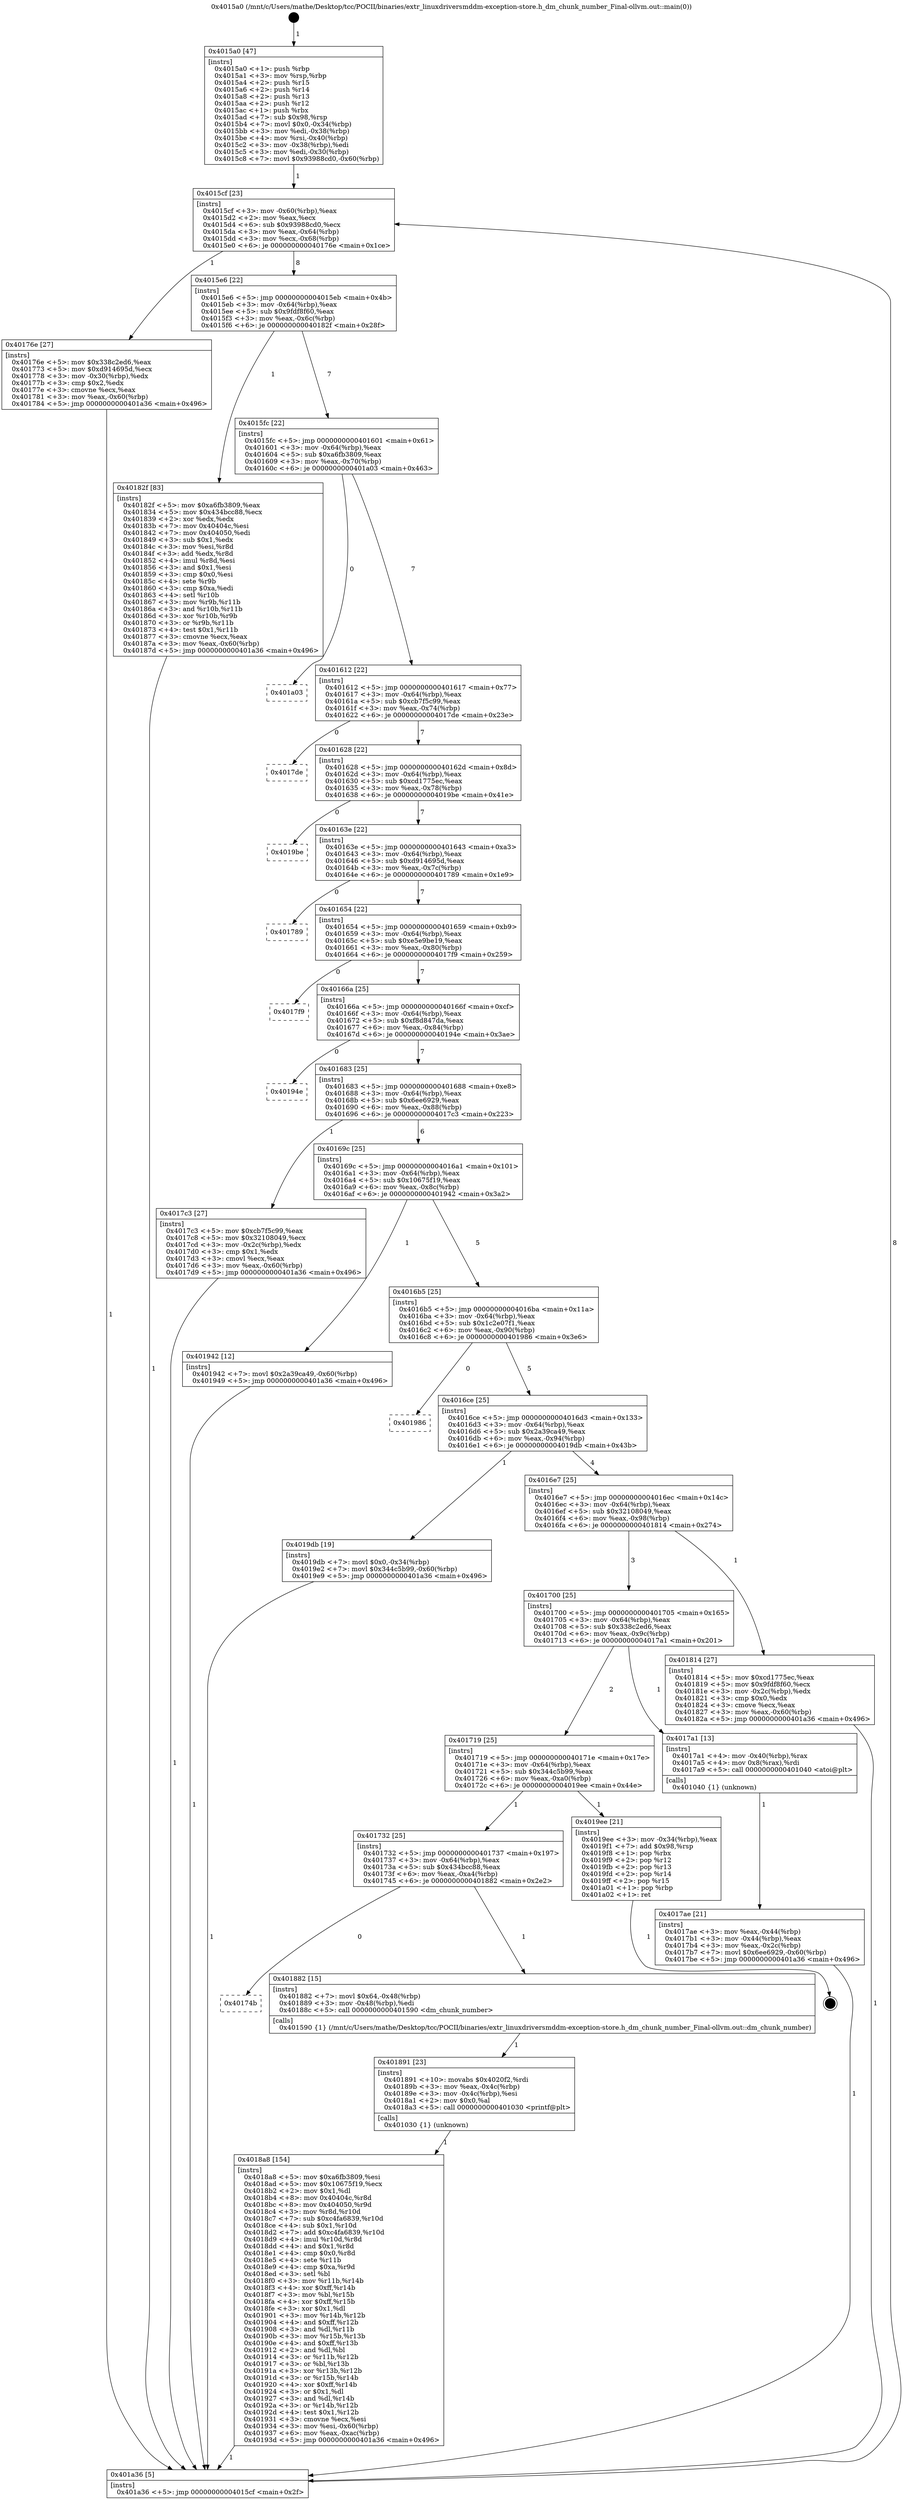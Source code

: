 digraph "0x4015a0" {
  label = "0x4015a0 (/mnt/c/Users/mathe/Desktop/tcc/POCII/binaries/extr_linuxdriversmddm-exception-store.h_dm_chunk_number_Final-ollvm.out::main(0))"
  labelloc = "t"
  node[shape=record]

  Entry [label="",width=0.3,height=0.3,shape=circle,fillcolor=black,style=filled]
  "0x4015cf" [label="{
     0x4015cf [23]\l
     | [instrs]\l
     &nbsp;&nbsp;0x4015cf \<+3\>: mov -0x60(%rbp),%eax\l
     &nbsp;&nbsp;0x4015d2 \<+2\>: mov %eax,%ecx\l
     &nbsp;&nbsp;0x4015d4 \<+6\>: sub $0x93988cd0,%ecx\l
     &nbsp;&nbsp;0x4015da \<+3\>: mov %eax,-0x64(%rbp)\l
     &nbsp;&nbsp;0x4015dd \<+3\>: mov %ecx,-0x68(%rbp)\l
     &nbsp;&nbsp;0x4015e0 \<+6\>: je 000000000040176e \<main+0x1ce\>\l
  }"]
  "0x40176e" [label="{
     0x40176e [27]\l
     | [instrs]\l
     &nbsp;&nbsp;0x40176e \<+5\>: mov $0x338c2ed6,%eax\l
     &nbsp;&nbsp;0x401773 \<+5\>: mov $0xd914695d,%ecx\l
     &nbsp;&nbsp;0x401778 \<+3\>: mov -0x30(%rbp),%edx\l
     &nbsp;&nbsp;0x40177b \<+3\>: cmp $0x2,%edx\l
     &nbsp;&nbsp;0x40177e \<+3\>: cmovne %ecx,%eax\l
     &nbsp;&nbsp;0x401781 \<+3\>: mov %eax,-0x60(%rbp)\l
     &nbsp;&nbsp;0x401784 \<+5\>: jmp 0000000000401a36 \<main+0x496\>\l
  }"]
  "0x4015e6" [label="{
     0x4015e6 [22]\l
     | [instrs]\l
     &nbsp;&nbsp;0x4015e6 \<+5\>: jmp 00000000004015eb \<main+0x4b\>\l
     &nbsp;&nbsp;0x4015eb \<+3\>: mov -0x64(%rbp),%eax\l
     &nbsp;&nbsp;0x4015ee \<+5\>: sub $0x9fdf8f60,%eax\l
     &nbsp;&nbsp;0x4015f3 \<+3\>: mov %eax,-0x6c(%rbp)\l
     &nbsp;&nbsp;0x4015f6 \<+6\>: je 000000000040182f \<main+0x28f\>\l
  }"]
  "0x401a36" [label="{
     0x401a36 [5]\l
     | [instrs]\l
     &nbsp;&nbsp;0x401a36 \<+5\>: jmp 00000000004015cf \<main+0x2f\>\l
  }"]
  "0x4015a0" [label="{
     0x4015a0 [47]\l
     | [instrs]\l
     &nbsp;&nbsp;0x4015a0 \<+1\>: push %rbp\l
     &nbsp;&nbsp;0x4015a1 \<+3\>: mov %rsp,%rbp\l
     &nbsp;&nbsp;0x4015a4 \<+2\>: push %r15\l
     &nbsp;&nbsp;0x4015a6 \<+2\>: push %r14\l
     &nbsp;&nbsp;0x4015a8 \<+2\>: push %r13\l
     &nbsp;&nbsp;0x4015aa \<+2\>: push %r12\l
     &nbsp;&nbsp;0x4015ac \<+1\>: push %rbx\l
     &nbsp;&nbsp;0x4015ad \<+7\>: sub $0x98,%rsp\l
     &nbsp;&nbsp;0x4015b4 \<+7\>: movl $0x0,-0x34(%rbp)\l
     &nbsp;&nbsp;0x4015bb \<+3\>: mov %edi,-0x38(%rbp)\l
     &nbsp;&nbsp;0x4015be \<+4\>: mov %rsi,-0x40(%rbp)\l
     &nbsp;&nbsp;0x4015c2 \<+3\>: mov -0x38(%rbp),%edi\l
     &nbsp;&nbsp;0x4015c5 \<+3\>: mov %edi,-0x30(%rbp)\l
     &nbsp;&nbsp;0x4015c8 \<+7\>: movl $0x93988cd0,-0x60(%rbp)\l
  }"]
  Exit [label="",width=0.3,height=0.3,shape=circle,fillcolor=black,style=filled,peripheries=2]
  "0x40182f" [label="{
     0x40182f [83]\l
     | [instrs]\l
     &nbsp;&nbsp;0x40182f \<+5\>: mov $0xa6fb3809,%eax\l
     &nbsp;&nbsp;0x401834 \<+5\>: mov $0x434bcc88,%ecx\l
     &nbsp;&nbsp;0x401839 \<+2\>: xor %edx,%edx\l
     &nbsp;&nbsp;0x40183b \<+7\>: mov 0x40404c,%esi\l
     &nbsp;&nbsp;0x401842 \<+7\>: mov 0x404050,%edi\l
     &nbsp;&nbsp;0x401849 \<+3\>: sub $0x1,%edx\l
     &nbsp;&nbsp;0x40184c \<+3\>: mov %esi,%r8d\l
     &nbsp;&nbsp;0x40184f \<+3\>: add %edx,%r8d\l
     &nbsp;&nbsp;0x401852 \<+4\>: imul %r8d,%esi\l
     &nbsp;&nbsp;0x401856 \<+3\>: and $0x1,%esi\l
     &nbsp;&nbsp;0x401859 \<+3\>: cmp $0x0,%esi\l
     &nbsp;&nbsp;0x40185c \<+4\>: sete %r9b\l
     &nbsp;&nbsp;0x401860 \<+3\>: cmp $0xa,%edi\l
     &nbsp;&nbsp;0x401863 \<+4\>: setl %r10b\l
     &nbsp;&nbsp;0x401867 \<+3\>: mov %r9b,%r11b\l
     &nbsp;&nbsp;0x40186a \<+3\>: and %r10b,%r11b\l
     &nbsp;&nbsp;0x40186d \<+3\>: xor %r10b,%r9b\l
     &nbsp;&nbsp;0x401870 \<+3\>: or %r9b,%r11b\l
     &nbsp;&nbsp;0x401873 \<+4\>: test $0x1,%r11b\l
     &nbsp;&nbsp;0x401877 \<+3\>: cmovne %ecx,%eax\l
     &nbsp;&nbsp;0x40187a \<+3\>: mov %eax,-0x60(%rbp)\l
     &nbsp;&nbsp;0x40187d \<+5\>: jmp 0000000000401a36 \<main+0x496\>\l
  }"]
  "0x4015fc" [label="{
     0x4015fc [22]\l
     | [instrs]\l
     &nbsp;&nbsp;0x4015fc \<+5\>: jmp 0000000000401601 \<main+0x61\>\l
     &nbsp;&nbsp;0x401601 \<+3\>: mov -0x64(%rbp),%eax\l
     &nbsp;&nbsp;0x401604 \<+5\>: sub $0xa6fb3809,%eax\l
     &nbsp;&nbsp;0x401609 \<+3\>: mov %eax,-0x70(%rbp)\l
     &nbsp;&nbsp;0x40160c \<+6\>: je 0000000000401a03 \<main+0x463\>\l
  }"]
  "0x4018a8" [label="{
     0x4018a8 [154]\l
     | [instrs]\l
     &nbsp;&nbsp;0x4018a8 \<+5\>: mov $0xa6fb3809,%esi\l
     &nbsp;&nbsp;0x4018ad \<+5\>: mov $0x10675f19,%ecx\l
     &nbsp;&nbsp;0x4018b2 \<+2\>: mov $0x1,%dl\l
     &nbsp;&nbsp;0x4018b4 \<+8\>: mov 0x40404c,%r8d\l
     &nbsp;&nbsp;0x4018bc \<+8\>: mov 0x404050,%r9d\l
     &nbsp;&nbsp;0x4018c4 \<+3\>: mov %r8d,%r10d\l
     &nbsp;&nbsp;0x4018c7 \<+7\>: sub $0xc4fa6839,%r10d\l
     &nbsp;&nbsp;0x4018ce \<+4\>: sub $0x1,%r10d\l
     &nbsp;&nbsp;0x4018d2 \<+7\>: add $0xc4fa6839,%r10d\l
     &nbsp;&nbsp;0x4018d9 \<+4\>: imul %r10d,%r8d\l
     &nbsp;&nbsp;0x4018dd \<+4\>: and $0x1,%r8d\l
     &nbsp;&nbsp;0x4018e1 \<+4\>: cmp $0x0,%r8d\l
     &nbsp;&nbsp;0x4018e5 \<+4\>: sete %r11b\l
     &nbsp;&nbsp;0x4018e9 \<+4\>: cmp $0xa,%r9d\l
     &nbsp;&nbsp;0x4018ed \<+3\>: setl %bl\l
     &nbsp;&nbsp;0x4018f0 \<+3\>: mov %r11b,%r14b\l
     &nbsp;&nbsp;0x4018f3 \<+4\>: xor $0xff,%r14b\l
     &nbsp;&nbsp;0x4018f7 \<+3\>: mov %bl,%r15b\l
     &nbsp;&nbsp;0x4018fa \<+4\>: xor $0xff,%r15b\l
     &nbsp;&nbsp;0x4018fe \<+3\>: xor $0x1,%dl\l
     &nbsp;&nbsp;0x401901 \<+3\>: mov %r14b,%r12b\l
     &nbsp;&nbsp;0x401904 \<+4\>: and $0xff,%r12b\l
     &nbsp;&nbsp;0x401908 \<+3\>: and %dl,%r11b\l
     &nbsp;&nbsp;0x40190b \<+3\>: mov %r15b,%r13b\l
     &nbsp;&nbsp;0x40190e \<+4\>: and $0xff,%r13b\l
     &nbsp;&nbsp;0x401912 \<+2\>: and %dl,%bl\l
     &nbsp;&nbsp;0x401914 \<+3\>: or %r11b,%r12b\l
     &nbsp;&nbsp;0x401917 \<+3\>: or %bl,%r13b\l
     &nbsp;&nbsp;0x40191a \<+3\>: xor %r13b,%r12b\l
     &nbsp;&nbsp;0x40191d \<+3\>: or %r15b,%r14b\l
     &nbsp;&nbsp;0x401920 \<+4\>: xor $0xff,%r14b\l
     &nbsp;&nbsp;0x401924 \<+3\>: or $0x1,%dl\l
     &nbsp;&nbsp;0x401927 \<+3\>: and %dl,%r14b\l
     &nbsp;&nbsp;0x40192a \<+3\>: or %r14b,%r12b\l
     &nbsp;&nbsp;0x40192d \<+4\>: test $0x1,%r12b\l
     &nbsp;&nbsp;0x401931 \<+3\>: cmovne %ecx,%esi\l
     &nbsp;&nbsp;0x401934 \<+3\>: mov %esi,-0x60(%rbp)\l
     &nbsp;&nbsp;0x401937 \<+6\>: mov %eax,-0xac(%rbp)\l
     &nbsp;&nbsp;0x40193d \<+5\>: jmp 0000000000401a36 \<main+0x496\>\l
  }"]
  "0x401a03" [label="{
     0x401a03\l
  }", style=dashed]
  "0x401612" [label="{
     0x401612 [22]\l
     | [instrs]\l
     &nbsp;&nbsp;0x401612 \<+5\>: jmp 0000000000401617 \<main+0x77\>\l
     &nbsp;&nbsp;0x401617 \<+3\>: mov -0x64(%rbp),%eax\l
     &nbsp;&nbsp;0x40161a \<+5\>: sub $0xcb7f5c99,%eax\l
     &nbsp;&nbsp;0x40161f \<+3\>: mov %eax,-0x74(%rbp)\l
     &nbsp;&nbsp;0x401622 \<+6\>: je 00000000004017de \<main+0x23e\>\l
  }"]
  "0x401891" [label="{
     0x401891 [23]\l
     | [instrs]\l
     &nbsp;&nbsp;0x401891 \<+10\>: movabs $0x4020f2,%rdi\l
     &nbsp;&nbsp;0x40189b \<+3\>: mov %eax,-0x4c(%rbp)\l
     &nbsp;&nbsp;0x40189e \<+3\>: mov -0x4c(%rbp),%esi\l
     &nbsp;&nbsp;0x4018a1 \<+2\>: mov $0x0,%al\l
     &nbsp;&nbsp;0x4018a3 \<+5\>: call 0000000000401030 \<printf@plt\>\l
     | [calls]\l
     &nbsp;&nbsp;0x401030 \{1\} (unknown)\l
  }"]
  "0x4017de" [label="{
     0x4017de\l
  }", style=dashed]
  "0x401628" [label="{
     0x401628 [22]\l
     | [instrs]\l
     &nbsp;&nbsp;0x401628 \<+5\>: jmp 000000000040162d \<main+0x8d\>\l
     &nbsp;&nbsp;0x40162d \<+3\>: mov -0x64(%rbp),%eax\l
     &nbsp;&nbsp;0x401630 \<+5\>: sub $0xcd1775ec,%eax\l
     &nbsp;&nbsp;0x401635 \<+3\>: mov %eax,-0x78(%rbp)\l
     &nbsp;&nbsp;0x401638 \<+6\>: je 00000000004019be \<main+0x41e\>\l
  }"]
  "0x40174b" [label="{
     0x40174b\l
  }", style=dashed]
  "0x4019be" [label="{
     0x4019be\l
  }", style=dashed]
  "0x40163e" [label="{
     0x40163e [22]\l
     | [instrs]\l
     &nbsp;&nbsp;0x40163e \<+5\>: jmp 0000000000401643 \<main+0xa3\>\l
     &nbsp;&nbsp;0x401643 \<+3\>: mov -0x64(%rbp),%eax\l
     &nbsp;&nbsp;0x401646 \<+5\>: sub $0xd914695d,%eax\l
     &nbsp;&nbsp;0x40164b \<+3\>: mov %eax,-0x7c(%rbp)\l
     &nbsp;&nbsp;0x40164e \<+6\>: je 0000000000401789 \<main+0x1e9\>\l
  }"]
  "0x401882" [label="{
     0x401882 [15]\l
     | [instrs]\l
     &nbsp;&nbsp;0x401882 \<+7\>: movl $0x64,-0x48(%rbp)\l
     &nbsp;&nbsp;0x401889 \<+3\>: mov -0x48(%rbp),%edi\l
     &nbsp;&nbsp;0x40188c \<+5\>: call 0000000000401590 \<dm_chunk_number\>\l
     | [calls]\l
     &nbsp;&nbsp;0x401590 \{1\} (/mnt/c/Users/mathe/Desktop/tcc/POCII/binaries/extr_linuxdriversmddm-exception-store.h_dm_chunk_number_Final-ollvm.out::dm_chunk_number)\l
  }"]
  "0x401789" [label="{
     0x401789\l
  }", style=dashed]
  "0x401654" [label="{
     0x401654 [22]\l
     | [instrs]\l
     &nbsp;&nbsp;0x401654 \<+5\>: jmp 0000000000401659 \<main+0xb9\>\l
     &nbsp;&nbsp;0x401659 \<+3\>: mov -0x64(%rbp),%eax\l
     &nbsp;&nbsp;0x40165c \<+5\>: sub $0xe5e9be19,%eax\l
     &nbsp;&nbsp;0x401661 \<+3\>: mov %eax,-0x80(%rbp)\l
     &nbsp;&nbsp;0x401664 \<+6\>: je 00000000004017f9 \<main+0x259\>\l
  }"]
  "0x401732" [label="{
     0x401732 [25]\l
     | [instrs]\l
     &nbsp;&nbsp;0x401732 \<+5\>: jmp 0000000000401737 \<main+0x197\>\l
     &nbsp;&nbsp;0x401737 \<+3\>: mov -0x64(%rbp),%eax\l
     &nbsp;&nbsp;0x40173a \<+5\>: sub $0x434bcc88,%eax\l
     &nbsp;&nbsp;0x40173f \<+6\>: mov %eax,-0xa4(%rbp)\l
     &nbsp;&nbsp;0x401745 \<+6\>: je 0000000000401882 \<main+0x2e2\>\l
  }"]
  "0x4017f9" [label="{
     0x4017f9\l
  }", style=dashed]
  "0x40166a" [label="{
     0x40166a [25]\l
     | [instrs]\l
     &nbsp;&nbsp;0x40166a \<+5\>: jmp 000000000040166f \<main+0xcf\>\l
     &nbsp;&nbsp;0x40166f \<+3\>: mov -0x64(%rbp),%eax\l
     &nbsp;&nbsp;0x401672 \<+5\>: sub $0xf8d847da,%eax\l
     &nbsp;&nbsp;0x401677 \<+6\>: mov %eax,-0x84(%rbp)\l
     &nbsp;&nbsp;0x40167d \<+6\>: je 000000000040194e \<main+0x3ae\>\l
  }"]
  "0x4019ee" [label="{
     0x4019ee [21]\l
     | [instrs]\l
     &nbsp;&nbsp;0x4019ee \<+3\>: mov -0x34(%rbp),%eax\l
     &nbsp;&nbsp;0x4019f1 \<+7\>: add $0x98,%rsp\l
     &nbsp;&nbsp;0x4019f8 \<+1\>: pop %rbx\l
     &nbsp;&nbsp;0x4019f9 \<+2\>: pop %r12\l
     &nbsp;&nbsp;0x4019fb \<+2\>: pop %r13\l
     &nbsp;&nbsp;0x4019fd \<+2\>: pop %r14\l
     &nbsp;&nbsp;0x4019ff \<+2\>: pop %r15\l
     &nbsp;&nbsp;0x401a01 \<+1\>: pop %rbp\l
     &nbsp;&nbsp;0x401a02 \<+1\>: ret\l
  }"]
  "0x40194e" [label="{
     0x40194e\l
  }", style=dashed]
  "0x401683" [label="{
     0x401683 [25]\l
     | [instrs]\l
     &nbsp;&nbsp;0x401683 \<+5\>: jmp 0000000000401688 \<main+0xe8\>\l
     &nbsp;&nbsp;0x401688 \<+3\>: mov -0x64(%rbp),%eax\l
     &nbsp;&nbsp;0x40168b \<+5\>: sub $0x6ee6929,%eax\l
     &nbsp;&nbsp;0x401690 \<+6\>: mov %eax,-0x88(%rbp)\l
     &nbsp;&nbsp;0x401696 \<+6\>: je 00000000004017c3 \<main+0x223\>\l
  }"]
  "0x4017ae" [label="{
     0x4017ae [21]\l
     | [instrs]\l
     &nbsp;&nbsp;0x4017ae \<+3\>: mov %eax,-0x44(%rbp)\l
     &nbsp;&nbsp;0x4017b1 \<+3\>: mov -0x44(%rbp),%eax\l
     &nbsp;&nbsp;0x4017b4 \<+3\>: mov %eax,-0x2c(%rbp)\l
     &nbsp;&nbsp;0x4017b7 \<+7\>: movl $0x6ee6929,-0x60(%rbp)\l
     &nbsp;&nbsp;0x4017be \<+5\>: jmp 0000000000401a36 \<main+0x496\>\l
  }"]
  "0x4017c3" [label="{
     0x4017c3 [27]\l
     | [instrs]\l
     &nbsp;&nbsp;0x4017c3 \<+5\>: mov $0xcb7f5c99,%eax\l
     &nbsp;&nbsp;0x4017c8 \<+5\>: mov $0x32108049,%ecx\l
     &nbsp;&nbsp;0x4017cd \<+3\>: mov -0x2c(%rbp),%edx\l
     &nbsp;&nbsp;0x4017d0 \<+3\>: cmp $0x1,%edx\l
     &nbsp;&nbsp;0x4017d3 \<+3\>: cmovl %ecx,%eax\l
     &nbsp;&nbsp;0x4017d6 \<+3\>: mov %eax,-0x60(%rbp)\l
     &nbsp;&nbsp;0x4017d9 \<+5\>: jmp 0000000000401a36 \<main+0x496\>\l
  }"]
  "0x40169c" [label="{
     0x40169c [25]\l
     | [instrs]\l
     &nbsp;&nbsp;0x40169c \<+5\>: jmp 00000000004016a1 \<main+0x101\>\l
     &nbsp;&nbsp;0x4016a1 \<+3\>: mov -0x64(%rbp),%eax\l
     &nbsp;&nbsp;0x4016a4 \<+5\>: sub $0x10675f19,%eax\l
     &nbsp;&nbsp;0x4016a9 \<+6\>: mov %eax,-0x8c(%rbp)\l
     &nbsp;&nbsp;0x4016af \<+6\>: je 0000000000401942 \<main+0x3a2\>\l
  }"]
  "0x401719" [label="{
     0x401719 [25]\l
     | [instrs]\l
     &nbsp;&nbsp;0x401719 \<+5\>: jmp 000000000040171e \<main+0x17e\>\l
     &nbsp;&nbsp;0x40171e \<+3\>: mov -0x64(%rbp),%eax\l
     &nbsp;&nbsp;0x401721 \<+5\>: sub $0x344c5b99,%eax\l
     &nbsp;&nbsp;0x401726 \<+6\>: mov %eax,-0xa0(%rbp)\l
     &nbsp;&nbsp;0x40172c \<+6\>: je 00000000004019ee \<main+0x44e\>\l
  }"]
  "0x401942" [label="{
     0x401942 [12]\l
     | [instrs]\l
     &nbsp;&nbsp;0x401942 \<+7\>: movl $0x2a39ca49,-0x60(%rbp)\l
     &nbsp;&nbsp;0x401949 \<+5\>: jmp 0000000000401a36 \<main+0x496\>\l
  }"]
  "0x4016b5" [label="{
     0x4016b5 [25]\l
     | [instrs]\l
     &nbsp;&nbsp;0x4016b5 \<+5\>: jmp 00000000004016ba \<main+0x11a\>\l
     &nbsp;&nbsp;0x4016ba \<+3\>: mov -0x64(%rbp),%eax\l
     &nbsp;&nbsp;0x4016bd \<+5\>: sub $0x1c2e07f1,%eax\l
     &nbsp;&nbsp;0x4016c2 \<+6\>: mov %eax,-0x90(%rbp)\l
     &nbsp;&nbsp;0x4016c8 \<+6\>: je 0000000000401986 \<main+0x3e6\>\l
  }"]
  "0x4017a1" [label="{
     0x4017a1 [13]\l
     | [instrs]\l
     &nbsp;&nbsp;0x4017a1 \<+4\>: mov -0x40(%rbp),%rax\l
     &nbsp;&nbsp;0x4017a5 \<+4\>: mov 0x8(%rax),%rdi\l
     &nbsp;&nbsp;0x4017a9 \<+5\>: call 0000000000401040 \<atoi@plt\>\l
     | [calls]\l
     &nbsp;&nbsp;0x401040 \{1\} (unknown)\l
  }"]
  "0x401986" [label="{
     0x401986\l
  }", style=dashed]
  "0x4016ce" [label="{
     0x4016ce [25]\l
     | [instrs]\l
     &nbsp;&nbsp;0x4016ce \<+5\>: jmp 00000000004016d3 \<main+0x133\>\l
     &nbsp;&nbsp;0x4016d3 \<+3\>: mov -0x64(%rbp),%eax\l
     &nbsp;&nbsp;0x4016d6 \<+5\>: sub $0x2a39ca49,%eax\l
     &nbsp;&nbsp;0x4016db \<+6\>: mov %eax,-0x94(%rbp)\l
     &nbsp;&nbsp;0x4016e1 \<+6\>: je 00000000004019db \<main+0x43b\>\l
  }"]
  "0x401700" [label="{
     0x401700 [25]\l
     | [instrs]\l
     &nbsp;&nbsp;0x401700 \<+5\>: jmp 0000000000401705 \<main+0x165\>\l
     &nbsp;&nbsp;0x401705 \<+3\>: mov -0x64(%rbp),%eax\l
     &nbsp;&nbsp;0x401708 \<+5\>: sub $0x338c2ed6,%eax\l
     &nbsp;&nbsp;0x40170d \<+6\>: mov %eax,-0x9c(%rbp)\l
     &nbsp;&nbsp;0x401713 \<+6\>: je 00000000004017a1 \<main+0x201\>\l
  }"]
  "0x4019db" [label="{
     0x4019db [19]\l
     | [instrs]\l
     &nbsp;&nbsp;0x4019db \<+7\>: movl $0x0,-0x34(%rbp)\l
     &nbsp;&nbsp;0x4019e2 \<+7\>: movl $0x344c5b99,-0x60(%rbp)\l
     &nbsp;&nbsp;0x4019e9 \<+5\>: jmp 0000000000401a36 \<main+0x496\>\l
  }"]
  "0x4016e7" [label="{
     0x4016e7 [25]\l
     | [instrs]\l
     &nbsp;&nbsp;0x4016e7 \<+5\>: jmp 00000000004016ec \<main+0x14c\>\l
     &nbsp;&nbsp;0x4016ec \<+3\>: mov -0x64(%rbp),%eax\l
     &nbsp;&nbsp;0x4016ef \<+5\>: sub $0x32108049,%eax\l
     &nbsp;&nbsp;0x4016f4 \<+6\>: mov %eax,-0x98(%rbp)\l
     &nbsp;&nbsp;0x4016fa \<+6\>: je 0000000000401814 \<main+0x274\>\l
  }"]
  "0x401814" [label="{
     0x401814 [27]\l
     | [instrs]\l
     &nbsp;&nbsp;0x401814 \<+5\>: mov $0xcd1775ec,%eax\l
     &nbsp;&nbsp;0x401819 \<+5\>: mov $0x9fdf8f60,%ecx\l
     &nbsp;&nbsp;0x40181e \<+3\>: mov -0x2c(%rbp),%edx\l
     &nbsp;&nbsp;0x401821 \<+3\>: cmp $0x0,%edx\l
     &nbsp;&nbsp;0x401824 \<+3\>: cmove %ecx,%eax\l
     &nbsp;&nbsp;0x401827 \<+3\>: mov %eax,-0x60(%rbp)\l
     &nbsp;&nbsp;0x40182a \<+5\>: jmp 0000000000401a36 \<main+0x496\>\l
  }"]
  Entry -> "0x4015a0" [label=" 1"]
  "0x4015cf" -> "0x40176e" [label=" 1"]
  "0x4015cf" -> "0x4015e6" [label=" 8"]
  "0x40176e" -> "0x401a36" [label=" 1"]
  "0x4015a0" -> "0x4015cf" [label=" 1"]
  "0x401a36" -> "0x4015cf" [label=" 8"]
  "0x4019ee" -> Exit [label=" 1"]
  "0x4015e6" -> "0x40182f" [label=" 1"]
  "0x4015e6" -> "0x4015fc" [label=" 7"]
  "0x4019db" -> "0x401a36" [label=" 1"]
  "0x4015fc" -> "0x401a03" [label=" 0"]
  "0x4015fc" -> "0x401612" [label=" 7"]
  "0x401942" -> "0x401a36" [label=" 1"]
  "0x401612" -> "0x4017de" [label=" 0"]
  "0x401612" -> "0x401628" [label=" 7"]
  "0x4018a8" -> "0x401a36" [label=" 1"]
  "0x401628" -> "0x4019be" [label=" 0"]
  "0x401628" -> "0x40163e" [label=" 7"]
  "0x401891" -> "0x4018a8" [label=" 1"]
  "0x40163e" -> "0x401789" [label=" 0"]
  "0x40163e" -> "0x401654" [label=" 7"]
  "0x401882" -> "0x401891" [label=" 1"]
  "0x401654" -> "0x4017f9" [label=" 0"]
  "0x401654" -> "0x40166a" [label=" 7"]
  "0x401732" -> "0x401882" [label=" 1"]
  "0x40166a" -> "0x40194e" [label=" 0"]
  "0x40166a" -> "0x401683" [label=" 7"]
  "0x401732" -> "0x40174b" [label=" 0"]
  "0x401683" -> "0x4017c3" [label=" 1"]
  "0x401683" -> "0x40169c" [label=" 6"]
  "0x401719" -> "0x4019ee" [label=" 1"]
  "0x40169c" -> "0x401942" [label=" 1"]
  "0x40169c" -> "0x4016b5" [label=" 5"]
  "0x401719" -> "0x401732" [label=" 1"]
  "0x4016b5" -> "0x401986" [label=" 0"]
  "0x4016b5" -> "0x4016ce" [label=" 5"]
  "0x40182f" -> "0x401a36" [label=" 1"]
  "0x4016ce" -> "0x4019db" [label=" 1"]
  "0x4016ce" -> "0x4016e7" [label=" 4"]
  "0x4017c3" -> "0x401a36" [label=" 1"]
  "0x4016e7" -> "0x401814" [label=" 1"]
  "0x4016e7" -> "0x401700" [label=" 3"]
  "0x401814" -> "0x401a36" [label=" 1"]
  "0x401700" -> "0x4017a1" [label=" 1"]
  "0x401700" -> "0x401719" [label=" 2"]
  "0x4017a1" -> "0x4017ae" [label=" 1"]
  "0x4017ae" -> "0x401a36" [label=" 1"]
}
